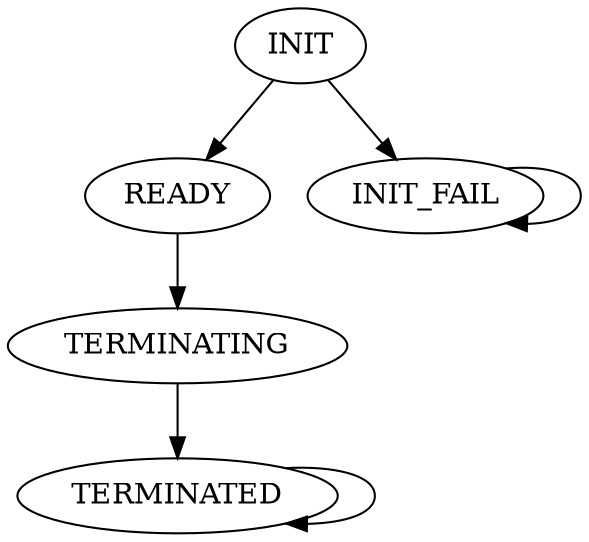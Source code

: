 digraph A {
INIT -> READY
INIT -> INIT_FAIL
INIT_FAIL -> INIT_FAIL
READY -> TERMINATING
TERMINATING -> TERMINATED
TERMINATED -> TERMINATED
}